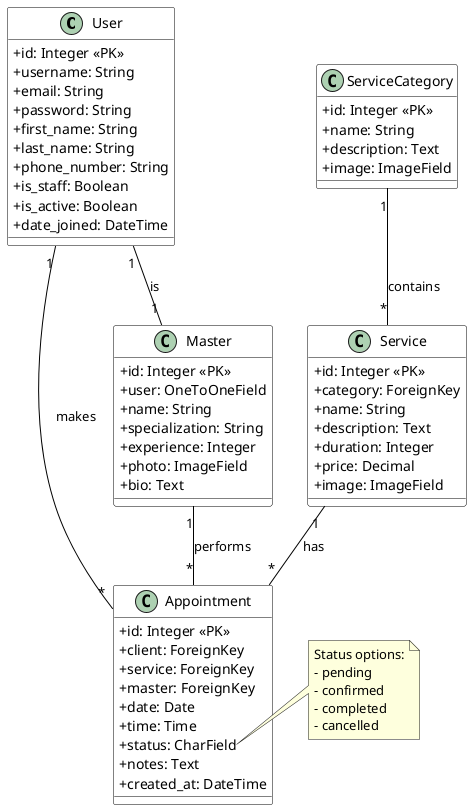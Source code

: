 @startuml BeautySalon

' Стили
skinparam classAttributeIconSize 0
skinparam class {
    BackgroundColor White
    ArrowColor Black
    BorderColor Black
}

' Пользователь
class User {
    +id: Integer <<PK>>
    +username: String
    +email: String
    +password: String
    +first_name: String
    +last_name: String
    +phone_number: String
    +is_staff: Boolean
    +is_active: Boolean
    +date_joined: DateTime
}

' Категория услуг
class ServiceCategory {
    +id: Integer <<PK>>
    +name: String
    +description: Text
    +image: ImageField
}

' Услуга
class Service {
    +id: Integer <<PK>>
    +category: ForeignKey
    +name: String
    +description: Text
    +duration: Integer
    +price: Decimal
    +image: ImageField
}

' Мастер
class Master {
    +id: Integer <<PK>>
    +user: OneToOneField
    +name: String
    +specialization: String
    +experience: Integer
    +photo: ImageField
    +bio: Text
}

' Запись
class Appointment {
    +id: Integer <<PK>>
    +client: ForeignKey
    +service: ForeignKey
    +master: ForeignKey
    +date: Date
    +time: Time
    +status: CharField
    +notes: Text
    +created_at: DateTime
}

' Связи
User "1" -- "1" Master : is
User "1" -- "*" Appointment : makes
ServiceCategory "1" -- "*" Service : contains
Service "1" -- "*" Appointment : has
Master "1" -- "*" Appointment : performs

note right of Appointment::status
  Status options:
  - pending
  - confirmed
  - completed
  - cancelled
end note

@enduml 